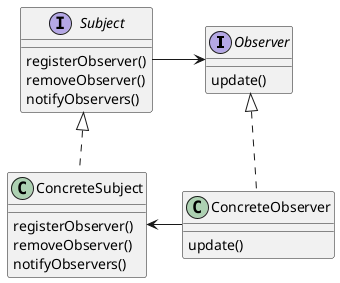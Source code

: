 @startuml
'https://plantuml.com/class-diagram

interface Observer {
update()
}

interface Subject {
    registerObserver()
    removeObserver()
    notifyObservers()
}

class ConcreteObserver {
    update()
}

class ConcreteSubject {
    registerObserver()
    removeObserver()
    notifyObservers()
}

Subject -right-> Observer

ConcreteObserver .up.|> Observer
ConcreteSubject .up.|> Subject

ConcreteObserver -left-> ConcreteSubject

@enduml